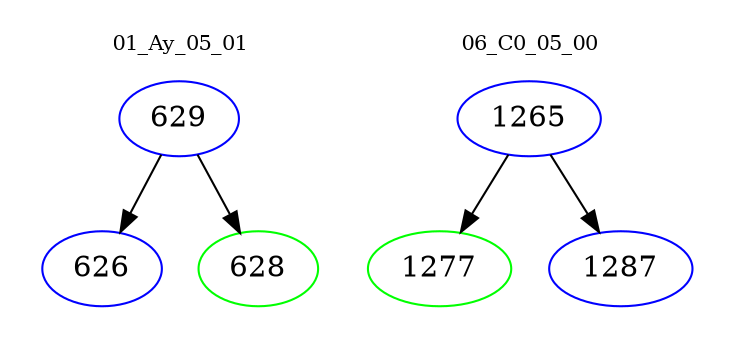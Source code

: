 digraph{
subgraph cluster_0 {
color = white
label = "01_Ay_05_01";
fontsize=10;
T0_629 [label="629", color="blue"]
T0_629 -> T0_626 [color="black"]
T0_626 [label="626", color="blue"]
T0_629 -> T0_628 [color="black"]
T0_628 [label="628", color="green"]
}
subgraph cluster_1 {
color = white
label = "06_C0_05_00";
fontsize=10;
T1_1265 [label="1265", color="blue"]
T1_1265 -> T1_1277 [color="black"]
T1_1277 [label="1277", color="green"]
T1_1265 -> T1_1287 [color="black"]
T1_1287 [label="1287", color="blue"]
}
}
